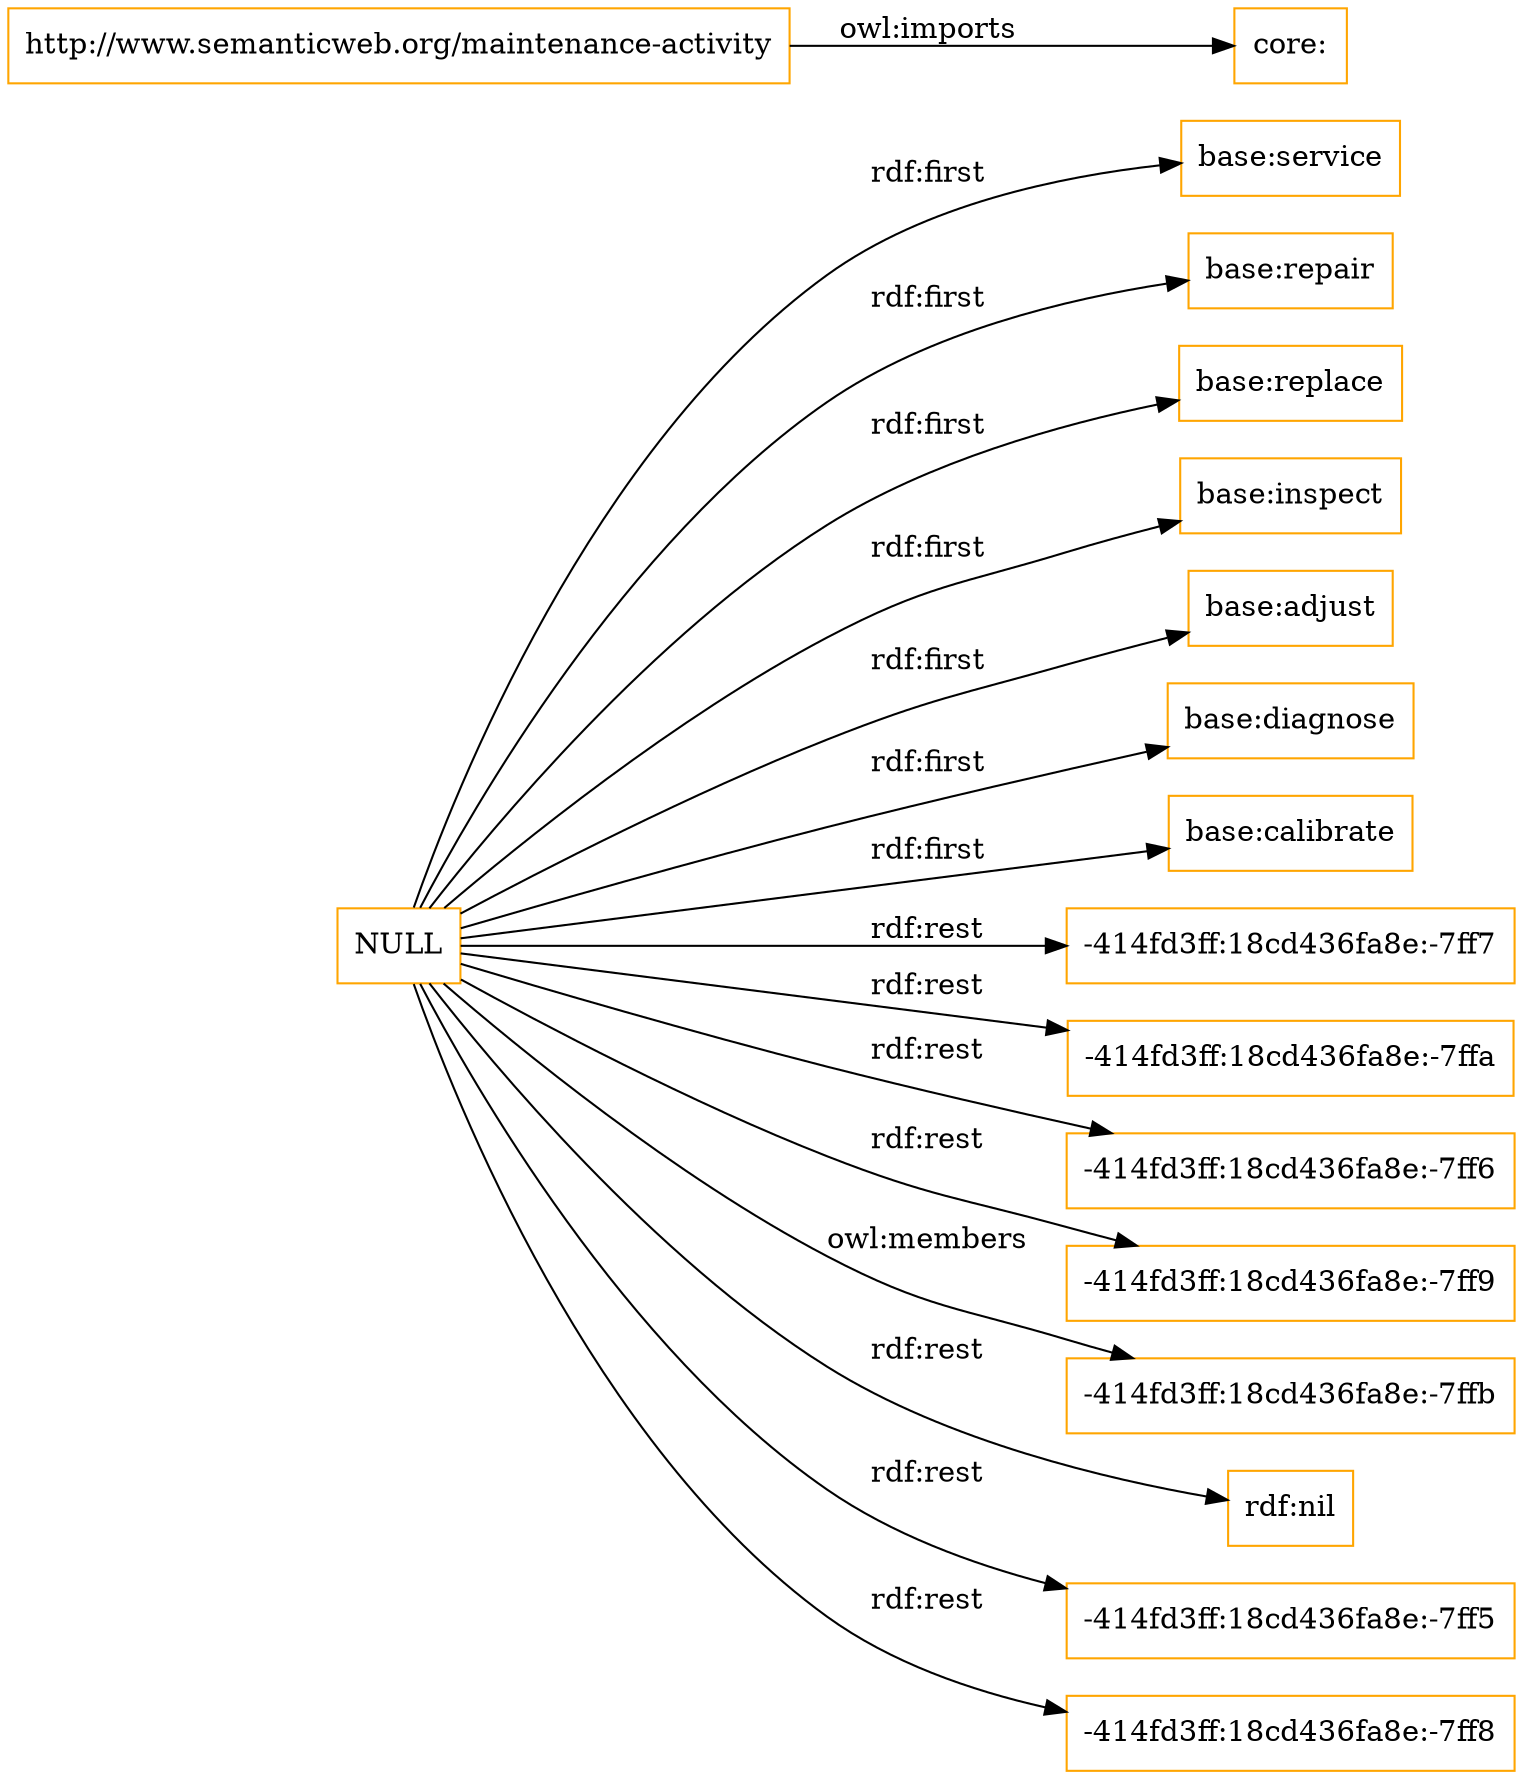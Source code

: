 digraph ar2dtool_diagram { 
rankdir=LR;
size="1501"
node [shape = rectangle, color="orange"]; "base:service" "base:repair" "base:replace" "base:inspect" "base:adjust" "base:diagnose" "base:calibrate" ; /*classes style*/
	"http://www.semanticweb.org/maintenance-activity" -> "core:" [ label = "owl:imports" ];
	"NULL" -> "base:calibrate" [ label = "rdf:first" ];
	"NULL" -> "-414fd3ff:18cd436fa8e:-7ff7" [ label = "rdf:rest" ];
	"NULL" -> "base:replace" [ label = "rdf:first" ];
	"NULL" -> "-414fd3ff:18cd436fa8e:-7ffa" [ label = "rdf:rest" ];
	"NULL" -> "base:adjust" [ label = "rdf:first" ];
	"NULL" -> "-414fd3ff:18cd436fa8e:-7ff6" [ label = "rdf:rest" ];
	"NULL" -> "-414fd3ff:18cd436fa8e:-7ff9" [ label = "rdf:rest" ];
	"NULL" -> "-414fd3ff:18cd436fa8e:-7ffb" [ label = "owl:members" ];
	"NULL" -> "rdf:nil" [ label = "rdf:rest" ];
	"NULL" -> "-414fd3ff:18cd436fa8e:-7ff5" [ label = "rdf:rest" ];
	"NULL" -> "-414fd3ff:18cd436fa8e:-7ff8" [ label = "rdf:rest" ];
	"NULL" -> "base:service" [ label = "rdf:first" ];
	"NULL" -> "base:inspect" [ label = "rdf:first" ];
	"NULL" -> "base:repair" [ label = "rdf:first" ];
	"NULL" -> "base:diagnose" [ label = "rdf:first" ];

}

